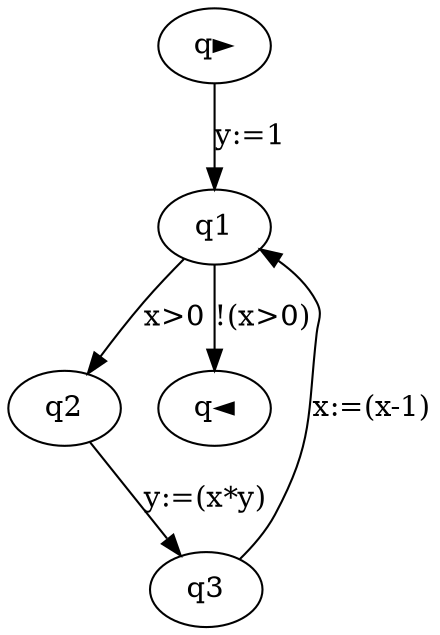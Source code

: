 strict digraph {
q► -> q1[label="y:=1"];
q1 -> q2[label="x>0"];
q2 -> q3[label="y:=(x*y)"];
q3 -> q1[label="x:=(x-1)"];
q1 -> q◄[label="!(x>0)"];
}
